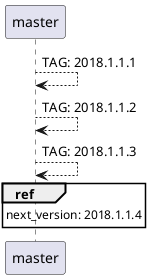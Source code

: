 @startuml
title test_next_stable_version_with_existing_mixed_version
skinparam ParticipantPadding 20
skinparam BoxPadding 10
participant master
@startuml
master --> master: TAG: 2018.1.1.1
master --> master: TAG: 2018.1.1.2
master --> master: TAG: 2018.1.1.3
ref over master: next_version: 2018.1.1.4
@enduml